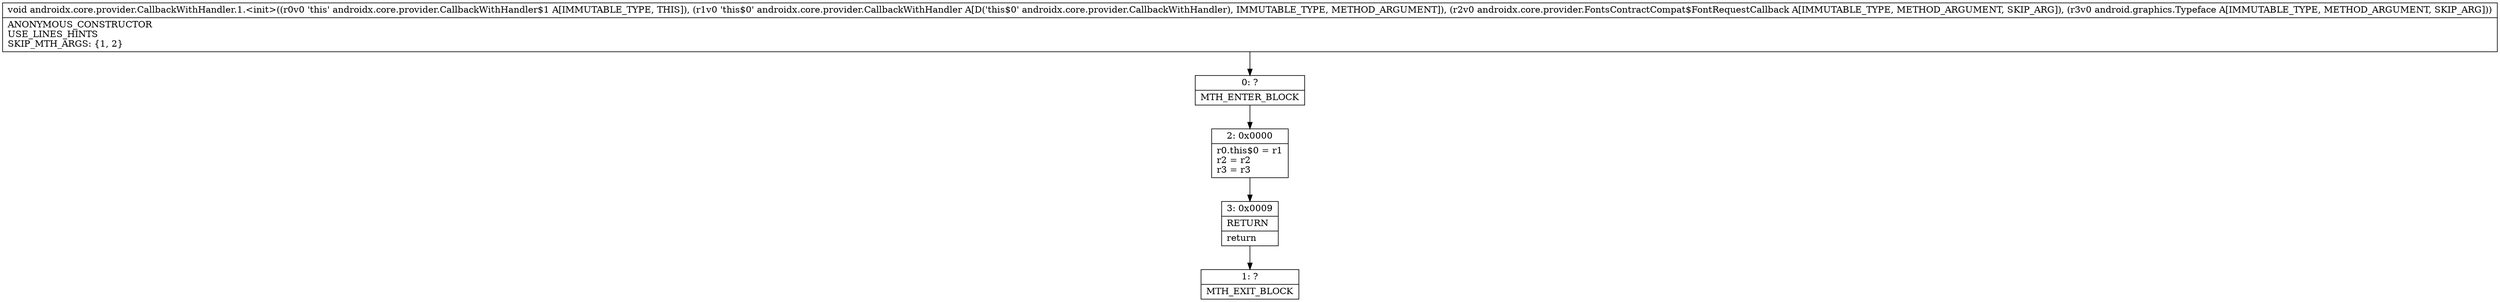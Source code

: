 digraph "CFG forandroidx.core.provider.CallbackWithHandler.1.\<init\>(Landroidx\/core\/provider\/CallbackWithHandler;Landroidx\/core\/provider\/FontsContractCompat$FontRequestCallback;Landroid\/graphics\/Typeface;)V" {
Node_0 [shape=record,label="{0\:\ ?|MTH_ENTER_BLOCK\l}"];
Node_2 [shape=record,label="{2\:\ 0x0000|r0.this$0 = r1\lr2 = r2\lr3 = r3\l}"];
Node_3 [shape=record,label="{3\:\ 0x0009|RETURN\l|return\l}"];
Node_1 [shape=record,label="{1\:\ ?|MTH_EXIT_BLOCK\l}"];
MethodNode[shape=record,label="{void androidx.core.provider.CallbackWithHandler.1.\<init\>((r0v0 'this' androidx.core.provider.CallbackWithHandler$1 A[IMMUTABLE_TYPE, THIS]), (r1v0 'this$0' androidx.core.provider.CallbackWithHandler A[D('this$0' androidx.core.provider.CallbackWithHandler), IMMUTABLE_TYPE, METHOD_ARGUMENT]), (r2v0 androidx.core.provider.FontsContractCompat$FontRequestCallback A[IMMUTABLE_TYPE, METHOD_ARGUMENT, SKIP_ARG]), (r3v0 android.graphics.Typeface A[IMMUTABLE_TYPE, METHOD_ARGUMENT, SKIP_ARG]))  | ANONYMOUS_CONSTRUCTOR\lUSE_LINES_HINTS\lSKIP_MTH_ARGS: \{1, 2\}\l}"];
MethodNode -> Node_0;Node_0 -> Node_2;
Node_2 -> Node_3;
Node_3 -> Node_1;
}

